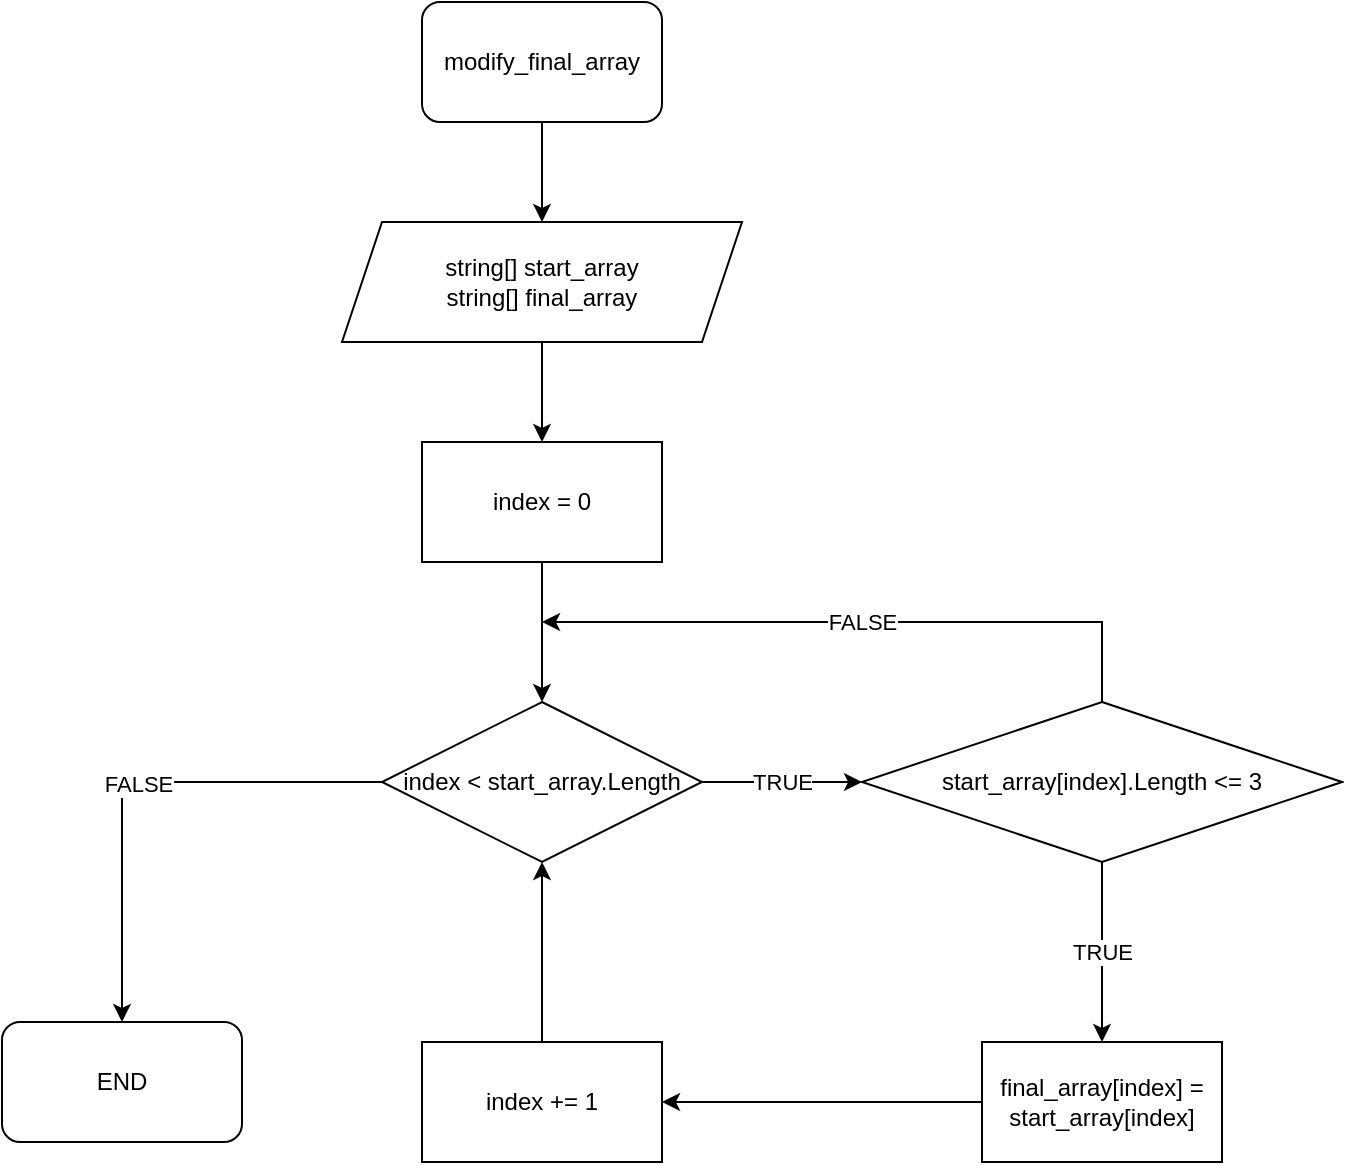 <mxfile version="22.1.3" type="device">
  <diagram name="Страница — 1" id="QyTtew7KdF7MnKeZE8AW">
    <mxGraphModel dx="1002" dy="903" grid="1" gridSize="10" guides="1" tooltips="1" connect="1" arrows="1" fold="1" page="1" pageScale="1" pageWidth="827" pageHeight="1169" math="0" shadow="0">
      <root>
        <mxCell id="0" />
        <mxCell id="1" parent="0" />
        <mxCell id="-7mRF8qXslL9lOyEyZfl-12" value="" style="edgeStyle=orthogonalEdgeStyle;rounded=0;orthogonalLoop=1;jettySize=auto;html=1;" edge="1" parent="1" source="-7mRF8qXslL9lOyEyZfl-1" target="-7mRF8qXslL9lOyEyZfl-3">
          <mxGeometry relative="1" as="geometry" />
        </mxCell>
        <mxCell id="-7mRF8qXslL9lOyEyZfl-1" value="modify_final_array" style="rounded=1;whiteSpace=wrap;html=1;" vertex="1" parent="1">
          <mxGeometry x="330" y="60" width="120" height="60" as="geometry" />
        </mxCell>
        <mxCell id="-7mRF8qXslL9lOyEyZfl-2" value="END" style="rounded=1;whiteSpace=wrap;html=1;" vertex="1" parent="1">
          <mxGeometry x="120" y="570" width="120" height="60" as="geometry" />
        </mxCell>
        <mxCell id="-7mRF8qXslL9lOyEyZfl-11" value="" style="edgeStyle=orthogonalEdgeStyle;rounded=0;orthogonalLoop=1;jettySize=auto;html=1;" edge="1" parent="1" source="-7mRF8qXslL9lOyEyZfl-3">
          <mxGeometry relative="1" as="geometry">
            <mxPoint x="390" y="280" as="targetPoint" />
          </mxGeometry>
        </mxCell>
        <mxCell id="-7mRF8qXslL9lOyEyZfl-3" value="string[] start_array&lt;br&gt;string[] final_array" style="shape=parallelogram;perimeter=parallelogramPerimeter;whiteSpace=wrap;html=1;fixedSize=1;" vertex="1" parent="1">
          <mxGeometry x="290" y="170" width="200" height="60" as="geometry" />
        </mxCell>
        <mxCell id="-7mRF8qXslL9lOyEyZfl-19" value="" style="edgeStyle=orthogonalEdgeStyle;rounded=0;orthogonalLoop=1;jettySize=auto;html=1;" edge="1" parent="1" source="-7mRF8qXslL9lOyEyZfl-17" target="-7mRF8qXslL9lOyEyZfl-18">
          <mxGeometry relative="1" as="geometry" />
        </mxCell>
        <mxCell id="-7mRF8qXslL9lOyEyZfl-17" value="index = 0" style="rounded=0;whiteSpace=wrap;html=1;" vertex="1" parent="1">
          <mxGeometry x="330" y="280" width="120" height="60" as="geometry" />
        </mxCell>
        <mxCell id="-7mRF8qXslL9lOyEyZfl-21" value="TRUE" style="edgeStyle=orthogonalEdgeStyle;rounded=0;orthogonalLoop=1;jettySize=auto;html=1;" edge="1" parent="1" source="-7mRF8qXslL9lOyEyZfl-18" target="-7mRF8qXslL9lOyEyZfl-20">
          <mxGeometry relative="1" as="geometry" />
        </mxCell>
        <mxCell id="-7mRF8qXslL9lOyEyZfl-28" style="edgeStyle=orthogonalEdgeStyle;rounded=0;orthogonalLoop=1;jettySize=auto;html=1;" edge="1" parent="1" source="-7mRF8qXslL9lOyEyZfl-18" target="-7mRF8qXslL9lOyEyZfl-2">
          <mxGeometry relative="1" as="geometry" />
        </mxCell>
        <mxCell id="-7mRF8qXslL9lOyEyZfl-29" value="FALSE" style="edgeLabel;html=1;align=center;verticalAlign=middle;resizable=0;points=[];" vertex="1" connectable="0" parent="-7mRF8qXslL9lOyEyZfl-28">
          <mxGeometry x="-0.024" y="1" relative="1" as="geometry">
            <mxPoint as="offset" />
          </mxGeometry>
        </mxCell>
        <mxCell id="-7mRF8qXslL9lOyEyZfl-18" value="index &amp;lt; start_array.Length" style="rhombus;whiteSpace=wrap;html=1;rounded=0;" vertex="1" parent="1">
          <mxGeometry x="310" y="410" width="160" height="80" as="geometry" />
        </mxCell>
        <mxCell id="-7mRF8qXslL9lOyEyZfl-23" value="TRUE" style="edgeStyle=orthogonalEdgeStyle;rounded=0;orthogonalLoop=1;jettySize=auto;html=1;" edge="1" parent="1" source="-7mRF8qXslL9lOyEyZfl-20" target="-7mRF8qXslL9lOyEyZfl-22">
          <mxGeometry relative="1" as="geometry" />
        </mxCell>
        <mxCell id="-7mRF8qXslL9lOyEyZfl-24" value="FALSE" style="edgeStyle=orthogonalEdgeStyle;rounded=0;orthogonalLoop=1;jettySize=auto;html=1;" edge="1" parent="1" source="-7mRF8qXslL9lOyEyZfl-20">
          <mxGeometry relative="1" as="geometry">
            <mxPoint x="390" y="370" as="targetPoint" />
            <Array as="points">
              <mxPoint x="670" y="370" />
            </Array>
          </mxGeometry>
        </mxCell>
        <mxCell id="-7mRF8qXslL9lOyEyZfl-20" value="start_array[index].Length &amp;lt;= 3" style="rhombus;whiteSpace=wrap;html=1;rounded=0;" vertex="1" parent="1">
          <mxGeometry x="550" y="410" width="240" height="80" as="geometry" />
        </mxCell>
        <mxCell id="-7mRF8qXslL9lOyEyZfl-26" value="" style="edgeStyle=orthogonalEdgeStyle;rounded=0;orthogonalLoop=1;jettySize=auto;html=1;" edge="1" parent="1" source="-7mRF8qXslL9lOyEyZfl-22" target="-7mRF8qXslL9lOyEyZfl-25">
          <mxGeometry relative="1" as="geometry" />
        </mxCell>
        <mxCell id="-7mRF8qXslL9lOyEyZfl-22" value="final_array[index] = start_array[index]" style="whiteSpace=wrap;html=1;rounded=0;" vertex="1" parent="1">
          <mxGeometry x="610" y="580" width="120" height="60" as="geometry" />
        </mxCell>
        <mxCell id="-7mRF8qXslL9lOyEyZfl-27" style="edgeStyle=orthogonalEdgeStyle;rounded=0;orthogonalLoop=1;jettySize=auto;html=1;entryX=0.5;entryY=1;entryDx=0;entryDy=0;" edge="1" parent="1" source="-7mRF8qXslL9lOyEyZfl-25" target="-7mRF8qXslL9lOyEyZfl-18">
          <mxGeometry relative="1" as="geometry" />
        </mxCell>
        <mxCell id="-7mRF8qXslL9lOyEyZfl-25" value="index += 1" style="whiteSpace=wrap;html=1;rounded=0;" vertex="1" parent="1">
          <mxGeometry x="330" y="580" width="120" height="60" as="geometry" />
        </mxCell>
      </root>
    </mxGraphModel>
  </diagram>
</mxfile>

